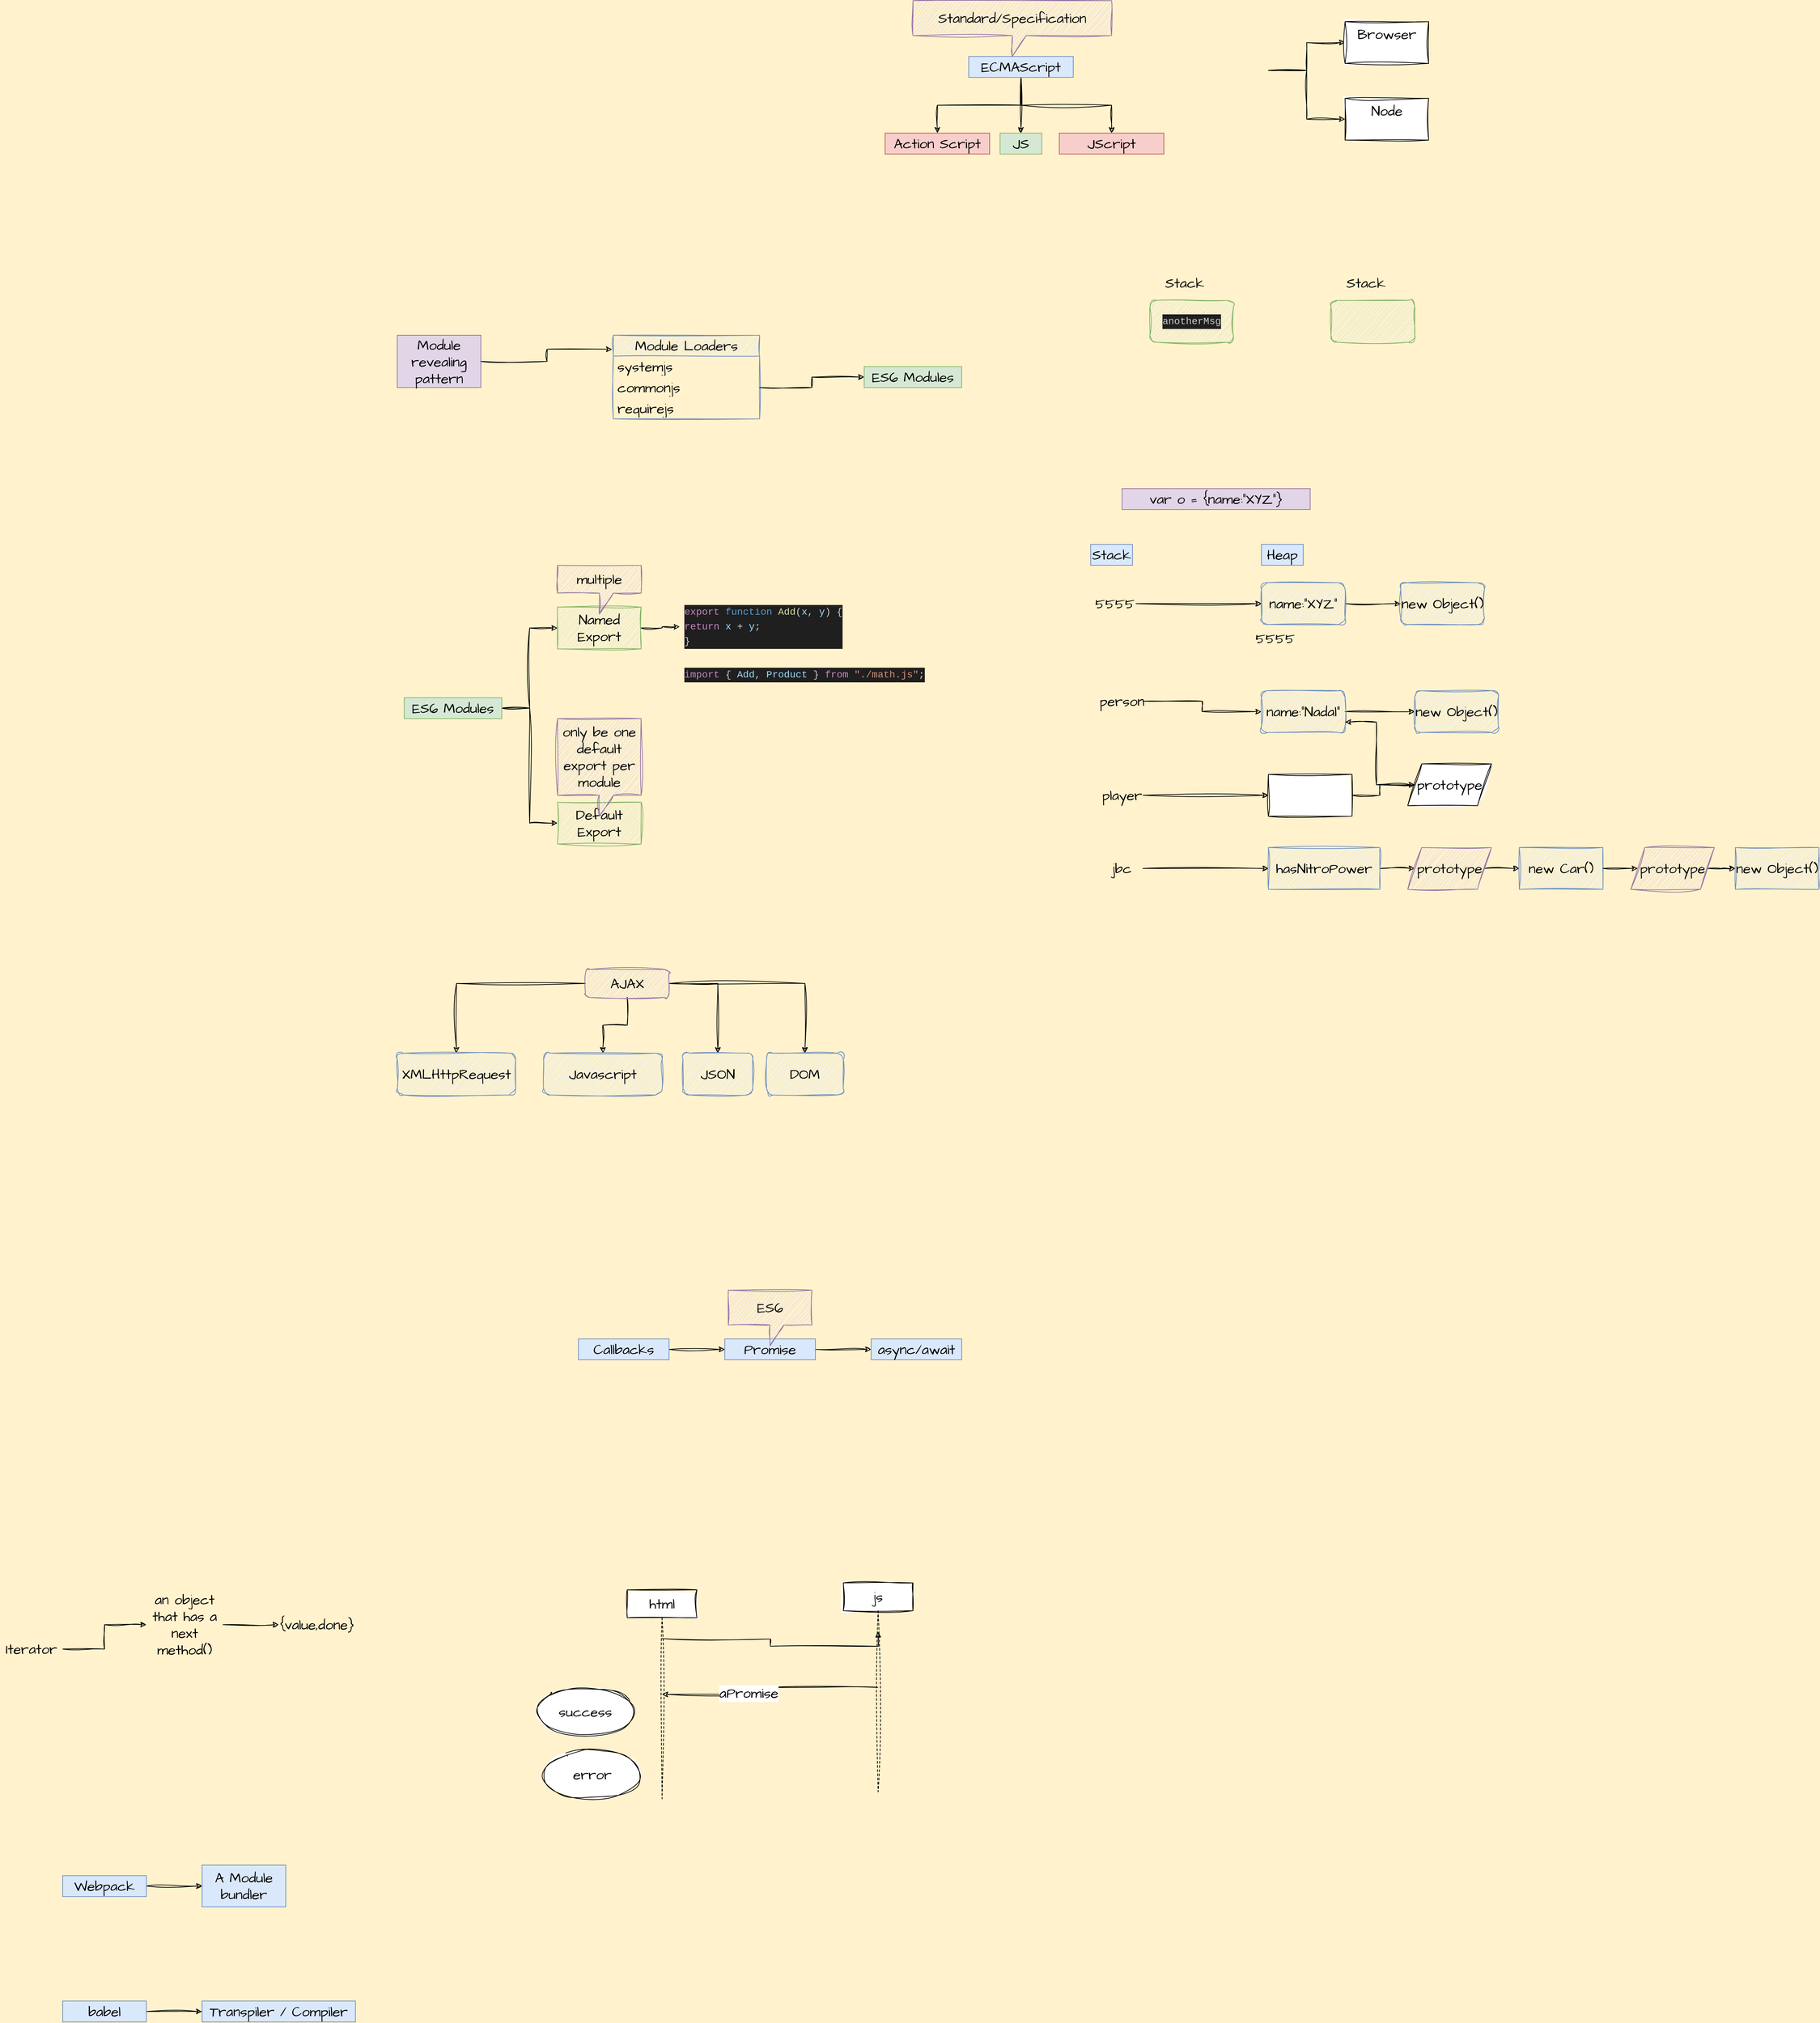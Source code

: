 <mxfile version="22.0.4" type="device">
  <diagram name="Page-1" id="5VRguCYzqPtwAkla-HJi">
    <mxGraphModel dx="2360" dy="496" grid="1" gridSize="10" guides="1" tooltips="1" connect="1" arrows="1" fold="1" page="0" pageScale="1" pageWidth="827" pageHeight="1169" background="#FFF2CC" math="0" shadow="0">
      <root>
        <mxCell id="0" />
        <mxCell id="1" parent="0" />
        <mxCell id="8gA5_-NH6wAtsIuaw63M-3" value="" style="edgeStyle=orthogonalEdgeStyle;rounded=0;sketch=1;hachureGap=4;jiggle=2;curveFitting=1;orthogonalLoop=1;jettySize=auto;html=1;fontFamily=Architects Daughter;fontSource=https%3A%2F%2Ffonts.googleapis.com%2Fcss%3Ffamily%3DArchitects%2BDaughter;fontSize=16;" parent="1" source="8gA5_-NH6wAtsIuaw63M-1" target="8gA5_-NH6wAtsIuaw63M-2" edge="1">
          <mxGeometry relative="1" as="geometry" />
        </mxCell>
        <mxCell id="8gA5_-NH6wAtsIuaw63M-5" style="edgeStyle=orthogonalEdgeStyle;rounded=0;sketch=1;hachureGap=4;jiggle=2;curveFitting=1;orthogonalLoop=1;jettySize=auto;html=1;fontFamily=Architects Daughter;fontSource=https%3A%2F%2Ffonts.googleapis.com%2Fcss%3Ffamily%3DArchitects%2BDaughter;fontSize=16;" parent="1" source="8gA5_-NH6wAtsIuaw63M-1" target="8gA5_-NH6wAtsIuaw63M-4" edge="1">
          <mxGeometry relative="1" as="geometry" />
        </mxCell>
        <mxCell id="8gA5_-NH6wAtsIuaw63M-1" value="" style="shape=image;imageAspect=0;aspect=fixed;verticalLabelPosition=bottom;verticalAlign=top;sketch=1;hachureGap=4;jiggle=2;curveFitting=1;fontFamily=Architects Daughter;fontSource=https%3A%2F%2Ffonts.googleapis.com%2Fcss%3Ffamily%3DArchitects%2BDaughter;fontSize=20;image=https://upload.wikimedia.org/wikipedia/commons/thumb/9/99/Unofficial_JavaScript_logo_2.svg/512px-Unofficial_JavaScript_logo_2.svg.png;" parent="1" vertex="1">
          <mxGeometry x="280" y="150" width="100" height="100" as="geometry" />
        </mxCell>
        <mxCell id="8gA5_-NH6wAtsIuaw63M-2" value="Browser" style="whiteSpace=wrap;html=1;fontSize=20;fontFamily=Architects Daughter;verticalAlign=top;sketch=1;hachureGap=4;jiggle=2;curveFitting=1;fontSource=https%3A%2F%2Ffonts.googleapis.com%2Fcss%3Ffamily%3DArchitects%2BDaughter;" parent="1" vertex="1">
          <mxGeometry x="490" y="130" width="120" height="60" as="geometry" />
        </mxCell>
        <mxCell id="8gA5_-NH6wAtsIuaw63M-4" value="Node" style="whiteSpace=wrap;html=1;fontSize=20;fontFamily=Architects Daughter;verticalAlign=top;sketch=1;hachureGap=4;jiggle=2;curveFitting=1;fontSource=https%3A%2F%2Ffonts.googleapis.com%2Fcss%3Ffamily%3DArchitects%2BDaughter;" parent="1" vertex="1">
          <mxGeometry x="490" y="240" width="120" height="60" as="geometry" />
        </mxCell>
        <mxCell id="8gA5_-NH6wAtsIuaw63M-9" value="" style="edgeStyle=orthogonalEdgeStyle;rounded=0;sketch=1;hachureGap=4;jiggle=2;curveFitting=1;orthogonalLoop=1;jettySize=auto;html=1;fontFamily=Architects Daughter;fontSource=https%3A%2F%2Ffonts.googleapis.com%2Fcss%3Ffamily%3DArchitects%2BDaughter;fontSize=16;" parent="1" source="8gA5_-NH6wAtsIuaw63M-6" target="8gA5_-NH6wAtsIuaw63M-8" edge="1">
          <mxGeometry relative="1" as="geometry" />
        </mxCell>
        <mxCell id="8gA5_-NH6wAtsIuaw63M-12" style="edgeStyle=orthogonalEdgeStyle;rounded=0;sketch=1;hachureGap=4;jiggle=2;curveFitting=1;orthogonalLoop=1;jettySize=auto;html=1;fontFamily=Architects Daughter;fontSource=https%3A%2F%2Ffonts.googleapis.com%2Fcss%3Ffamily%3DArchitects%2BDaughter;fontSize=16;" parent="1" source="8gA5_-NH6wAtsIuaw63M-6" target="8gA5_-NH6wAtsIuaw63M-10" edge="1">
          <mxGeometry relative="1" as="geometry" />
        </mxCell>
        <mxCell id="8gA5_-NH6wAtsIuaw63M-13" style="edgeStyle=orthogonalEdgeStyle;rounded=0;sketch=1;hachureGap=4;jiggle=2;curveFitting=1;orthogonalLoop=1;jettySize=auto;html=1;entryX=0.5;entryY=0;entryDx=0;entryDy=0;fontFamily=Architects Daughter;fontSource=https%3A%2F%2Ffonts.googleapis.com%2Fcss%3Ffamily%3DArchitects%2BDaughter;fontSize=16;" parent="1" source="8gA5_-NH6wAtsIuaw63M-6" target="8gA5_-NH6wAtsIuaw63M-11" edge="1">
          <mxGeometry relative="1" as="geometry" />
        </mxCell>
        <mxCell id="8gA5_-NH6wAtsIuaw63M-6" value="ECMAScript" style="text;html=1;strokeColor=#6c8ebf;fillColor=#dae8fc;align=center;verticalAlign=middle;whiteSpace=wrap;rounded=0;fontSize=20;fontFamily=Architects Daughter;" parent="1" vertex="1">
          <mxGeometry x="-50" y="180" width="150" height="30" as="geometry" />
        </mxCell>
        <mxCell id="8gA5_-NH6wAtsIuaw63M-7" value="Standard/Specification" style="shape=callout;whiteSpace=wrap;html=1;perimeter=calloutPerimeter;sketch=1;hachureGap=4;jiggle=2;curveFitting=1;fontFamily=Architects Daughter;fontSource=https%3A%2F%2Ffonts.googleapis.com%2Fcss%3Ffamily%3DArchitects%2BDaughter;fontSize=20;fillColor=#e1d5e7;strokeColor=#9673a6;" parent="1" vertex="1">
          <mxGeometry x="-130" y="100" width="285" height="80" as="geometry" />
        </mxCell>
        <mxCell id="8gA5_-NH6wAtsIuaw63M-8" value="JS" style="text;html=1;strokeColor=#82b366;fillColor=#d5e8d4;align=center;verticalAlign=middle;whiteSpace=wrap;rounded=0;fontSize=20;fontFamily=Architects Daughter;" parent="1" vertex="1">
          <mxGeometry x="-5" y="290" width="60" height="30" as="geometry" />
        </mxCell>
        <mxCell id="8gA5_-NH6wAtsIuaw63M-10" value="Action Script" style="text;html=1;strokeColor=#b85450;fillColor=#f8cecc;align=center;verticalAlign=middle;whiteSpace=wrap;rounded=0;fontSize=20;fontFamily=Architects Daughter;" parent="1" vertex="1">
          <mxGeometry x="-170" y="290" width="150" height="30" as="geometry" />
        </mxCell>
        <mxCell id="8gA5_-NH6wAtsIuaw63M-11" value="JScript" style="text;html=1;strokeColor=#b85450;fillColor=#f8cecc;align=center;verticalAlign=middle;whiteSpace=wrap;rounded=0;fontSize=20;fontFamily=Architects Daughter;" parent="1" vertex="1">
          <mxGeometry x="80" y="290" width="150" height="30" as="geometry" />
        </mxCell>
        <mxCell id="8gA5_-NH6wAtsIuaw63M-14" value="&lt;div style=&quot;color: rgb(204, 204, 204); background-color: rgb(31, 31, 31); font-family: &amp;quot;fira code&amp;quot;, Menlo, Monaco, &amp;quot;Courier New&amp;quot;, monospace; font-size: 14px; line-height: 21px;&quot;&gt;anotherMsg&lt;/div&gt;" style="rounded=1;whiteSpace=wrap;html=1;sketch=1;hachureGap=4;jiggle=2;curveFitting=1;fontFamily=Architects Daughter;fontSource=https%3A%2F%2Ffonts.googleapis.com%2Fcss%3Ffamily%3DArchitects%2BDaughter;fontSize=20;fillColor=#d5e8d4;strokeColor=#82b366;" parent="1" vertex="1">
          <mxGeometry x="210" y="530" width="120" height="60" as="geometry" />
        </mxCell>
        <mxCell id="8gA5_-NH6wAtsIuaw63M-15" value="Stack" style="text;html=1;strokeColor=none;fillColor=none;align=center;verticalAlign=middle;whiteSpace=wrap;rounded=0;fontSize=20;fontFamily=Architects Daughter;" parent="1" vertex="1">
          <mxGeometry x="230" y="490" width="60" height="30" as="geometry" />
        </mxCell>
        <mxCell id="8gA5_-NH6wAtsIuaw63M-16" value="" style="rounded=1;whiteSpace=wrap;html=1;sketch=1;hachureGap=4;jiggle=2;curveFitting=1;fontFamily=Architects Daughter;fontSource=https%3A%2F%2Ffonts.googleapis.com%2Fcss%3Ffamily%3DArchitects%2BDaughter;fontSize=20;fillColor=#d5e8d4;strokeColor=#82b366;" parent="1" vertex="1">
          <mxGeometry x="470" y="530" width="120" height="60" as="geometry" />
        </mxCell>
        <mxCell id="8gA5_-NH6wAtsIuaw63M-17" value="Stack" style="text;html=1;strokeColor=none;fillColor=none;align=center;verticalAlign=middle;whiteSpace=wrap;rounded=0;fontSize=20;fontFamily=Architects Daughter;" parent="1" vertex="1">
          <mxGeometry x="490" y="490" width="60" height="30" as="geometry" />
        </mxCell>
        <mxCell id="8gA5_-NH6wAtsIuaw63M-21" value="Stack" style="text;html=1;strokeColor=#6c8ebf;fillColor=#dae8fc;align=center;verticalAlign=middle;whiteSpace=wrap;rounded=0;fontSize=20;fontFamily=Architects Daughter;" parent="1" vertex="1">
          <mxGeometry x="125" y="880" width="60" height="30" as="geometry" />
        </mxCell>
        <mxCell id="8gA5_-NH6wAtsIuaw63M-22" value="Heap" style="text;html=1;strokeColor=#6c8ebf;fillColor=#dae8fc;align=center;verticalAlign=middle;whiteSpace=wrap;rounded=0;fontSize=20;fontFamily=Architects Daughter;" parent="1" vertex="1">
          <mxGeometry x="370" y="880" width="60" height="30" as="geometry" />
        </mxCell>
        <mxCell id="8gA5_-NH6wAtsIuaw63M-29" value="" style="edgeStyle=orthogonalEdgeStyle;rounded=0;sketch=1;hachureGap=4;jiggle=2;curveFitting=1;orthogonalLoop=1;jettySize=auto;html=1;fontFamily=Architects Daughter;fontSource=https%3A%2F%2Ffonts.googleapis.com%2Fcss%3Ffamily%3DArchitects%2BDaughter;fontSize=16;" parent="1" source="8gA5_-NH6wAtsIuaw63M-23" target="8gA5_-NH6wAtsIuaw63M-28" edge="1">
          <mxGeometry relative="1" as="geometry" />
        </mxCell>
        <mxCell id="8gA5_-NH6wAtsIuaw63M-23" value="name:&quot;XYZ&quot;" style="rounded=1;whiteSpace=wrap;html=1;sketch=1;hachureGap=4;jiggle=2;curveFitting=1;fontFamily=Architects Daughter;fontSource=https%3A%2F%2Ffonts.googleapis.com%2Fcss%3Ffamily%3DArchitects%2BDaughter;fontSize=20;fillColor=#dae8fc;strokeColor=#6c8ebf;" parent="1" vertex="1">
          <mxGeometry x="370" y="935" width="120" height="60" as="geometry" />
        </mxCell>
        <mxCell id="8gA5_-NH6wAtsIuaw63M-24" value="var o = {name:&quot;XYZ&quot;}" style="text;html=1;strokeColor=#9673a6;fillColor=#e1d5e7;align=center;verticalAlign=middle;whiteSpace=wrap;rounded=0;fontSize=20;fontFamily=Architects Daughter;" parent="1" vertex="1">
          <mxGeometry x="170" y="800" width="270" height="30" as="geometry" />
        </mxCell>
        <mxCell id="8gA5_-NH6wAtsIuaw63M-26" style="edgeStyle=orthogonalEdgeStyle;rounded=0;sketch=1;hachureGap=4;jiggle=2;curveFitting=1;orthogonalLoop=1;jettySize=auto;html=1;entryX=0;entryY=0.5;entryDx=0;entryDy=0;fontFamily=Architects Daughter;fontSource=https%3A%2F%2Ffonts.googleapis.com%2Fcss%3Ffamily%3DArchitects%2BDaughter;fontSize=16;" parent="1" source="8gA5_-NH6wAtsIuaw63M-25" target="8gA5_-NH6wAtsIuaw63M-23" edge="1">
          <mxGeometry relative="1" as="geometry" />
        </mxCell>
        <mxCell id="8gA5_-NH6wAtsIuaw63M-25" value="5555" style="text;html=1;strokeColor=none;fillColor=none;align=center;verticalAlign=middle;whiteSpace=wrap;rounded=0;fontSize=20;fontFamily=Architects Daughter;" parent="1" vertex="1">
          <mxGeometry x="130" y="950" width="60" height="30" as="geometry" />
        </mxCell>
        <mxCell id="8gA5_-NH6wAtsIuaw63M-27" value="5555" style="text;html=1;strokeColor=none;fillColor=none;align=center;verticalAlign=middle;whiteSpace=wrap;rounded=0;fontSize=20;fontFamily=Architects Daughter;" parent="1" vertex="1">
          <mxGeometry x="360" y="1000" width="60" height="30" as="geometry" />
        </mxCell>
        <mxCell id="8gA5_-NH6wAtsIuaw63M-28" value="new Object()" style="whiteSpace=wrap;html=1;fontSize=20;fontFamily=Architects Daughter;fillColor=#dae8fc;strokeColor=#6c8ebf;rounded=1;sketch=1;hachureGap=4;jiggle=2;curveFitting=1;fontSource=https%3A%2F%2Ffonts.googleapis.com%2Fcss%3Ffamily%3DArchitects%2BDaughter;" parent="1" vertex="1">
          <mxGeometry x="570" y="935" width="120" height="60" as="geometry" />
        </mxCell>
        <mxCell id="8gA5_-NH6wAtsIuaw63M-32" style="edgeStyle=orthogonalEdgeStyle;rounded=0;sketch=1;hachureGap=4;jiggle=2;curveFitting=1;orthogonalLoop=1;jettySize=auto;html=1;fontFamily=Architects Daughter;fontSource=https%3A%2F%2Ffonts.googleapis.com%2Fcss%3Ffamily%3DArchitects%2BDaughter;fontSize=16;" parent="1" source="8gA5_-NH6wAtsIuaw63M-30" target="8gA5_-NH6wAtsIuaw63M-31" edge="1">
          <mxGeometry relative="1" as="geometry" />
        </mxCell>
        <mxCell id="8gA5_-NH6wAtsIuaw63M-30" value="person" style="text;html=1;strokeColor=none;fillColor=none;align=center;verticalAlign=middle;whiteSpace=wrap;rounded=0;fontSize=20;fontFamily=Architects Daughter;" parent="1" vertex="1">
          <mxGeometry x="140" y="1090" width="60" height="30" as="geometry" />
        </mxCell>
        <mxCell id="8gA5_-NH6wAtsIuaw63M-34" style="edgeStyle=orthogonalEdgeStyle;rounded=0;sketch=1;hachureGap=4;jiggle=2;curveFitting=1;orthogonalLoop=1;jettySize=auto;html=1;fontFamily=Architects Daughter;fontSource=https%3A%2F%2Ffonts.googleapis.com%2Fcss%3Ffamily%3DArchitects%2BDaughter;fontSize=16;" parent="1" source="8gA5_-NH6wAtsIuaw63M-31" target="8gA5_-NH6wAtsIuaw63M-33" edge="1">
          <mxGeometry relative="1" as="geometry" />
        </mxCell>
        <mxCell id="8gA5_-NH6wAtsIuaw63M-31" value="name:&quot;Nadal&quot;" style="rounded=1;whiteSpace=wrap;html=1;sketch=1;hachureGap=4;jiggle=2;curveFitting=1;fontFamily=Architects Daughter;fontSource=https%3A%2F%2Ffonts.googleapis.com%2Fcss%3Ffamily%3DArchitects%2BDaughter;fontSize=20;fillColor=#dae8fc;strokeColor=#6c8ebf;" parent="1" vertex="1">
          <mxGeometry x="370" y="1090" width="120" height="60" as="geometry" />
        </mxCell>
        <mxCell id="8gA5_-NH6wAtsIuaw63M-33" value="new Object()" style="whiteSpace=wrap;html=1;fontSize=20;fontFamily=Architects Daughter;fillColor=#dae8fc;strokeColor=#6c8ebf;rounded=1;sketch=1;hachureGap=4;jiggle=2;curveFitting=1;fontSource=https%3A%2F%2Ffonts.googleapis.com%2Fcss%3Ffamily%3DArchitects%2BDaughter;" parent="1" vertex="1">
          <mxGeometry x="590" y="1090" width="120" height="60" as="geometry" />
        </mxCell>
        <mxCell id="8gA5_-NH6wAtsIuaw63M-37" value="" style="edgeStyle=orthogonalEdgeStyle;rounded=0;sketch=1;hachureGap=4;jiggle=2;curveFitting=1;orthogonalLoop=1;jettySize=auto;html=1;fontFamily=Architects Daughter;fontSource=https%3A%2F%2Ffonts.googleapis.com%2Fcss%3Ffamily%3DArchitects%2BDaughter;fontSize=16;" parent="1" source="8gA5_-NH6wAtsIuaw63M-35" target="8gA5_-NH6wAtsIuaw63M-36" edge="1">
          <mxGeometry relative="1" as="geometry" />
        </mxCell>
        <mxCell id="8gA5_-NH6wAtsIuaw63M-35" value="player" style="text;html=1;strokeColor=none;fillColor=none;align=center;verticalAlign=middle;whiteSpace=wrap;rounded=0;fontSize=20;fontFamily=Architects Daughter;" parent="1" vertex="1">
          <mxGeometry x="140" y="1225" width="60" height="30" as="geometry" />
        </mxCell>
        <mxCell id="8gA5_-NH6wAtsIuaw63M-39" value="" style="edgeStyle=orthogonalEdgeStyle;rounded=0;sketch=1;hachureGap=4;jiggle=2;curveFitting=1;orthogonalLoop=1;jettySize=auto;html=1;fontFamily=Architects Daughter;fontSource=https%3A%2F%2Ffonts.googleapis.com%2Fcss%3Ffamily%3DArchitects%2BDaughter;fontSize=16;" parent="1" source="8gA5_-NH6wAtsIuaw63M-36" target="8gA5_-NH6wAtsIuaw63M-38" edge="1">
          <mxGeometry relative="1" as="geometry" />
        </mxCell>
        <mxCell id="8gA5_-NH6wAtsIuaw63M-36" value="" style="whiteSpace=wrap;html=1;sketch=1;hachureGap=4;jiggle=2;curveFitting=1;fontFamily=Architects Daughter;fontSource=https%3A%2F%2Ffonts.googleapis.com%2Fcss%3Ffamily%3DArchitects%2BDaughter;fontSize=20;" parent="1" vertex="1">
          <mxGeometry x="380" y="1210" width="120" height="60" as="geometry" />
        </mxCell>
        <mxCell id="8gA5_-NH6wAtsIuaw63M-41" style="edgeStyle=orthogonalEdgeStyle;rounded=0;sketch=1;hachureGap=4;jiggle=2;curveFitting=1;orthogonalLoop=1;jettySize=auto;html=1;entryX=1;entryY=0.75;entryDx=0;entryDy=0;fontFamily=Architects Daughter;fontSource=https%3A%2F%2Ffonts.googleapis.com%2Fcss%3Ffamily%3DArchitects%2BDaughter;fontSize=16;" parent="1" source="8gA5_-NH6wAtsIuaw63M-38" target="8gA5_-NH6wAtsIuaw63M-31" edge="1">
          <mxGeometry relative="1" as="geometry" />
        </mxCell>
        <mxCell id="8gA5_-NH6wAtsIuaw63M-38" value="prototype" style="shape=parallelogram;perimeter=parallelogramPerimeter;whiteSpace=wrap;html=1;fixedSize=1;fontSize=20;fontFamily=Architects Daughter;sketch=1;hachureGap=4;jiggle=2;curveFitting=1;fontSource=https%3A%2F%2Ffonts.googleapis.com%2Fcss%3Ffamily%3DArchitects%2BDaughter;" parent="1" vertex="1">
          <mxGeometry x="580" y="1195" width="120" height="60" as="geometry" />
        </mxCell>
        <mxCell id="8gA5_-NH6wAtsIuaw63M-44" value="" style="edgeStyle=orthogonalEdgeStyle;rounded=0;sketch=1;hachureGap=4;jiggle=2;curveFitting=1;orthogonalLoop=1;jettySize=auto;html=1;fontFamily=Architects Daughter;fontSource=https%3A%2F%2Ffonts.googleapis.com%2Fcss%3Ffamily%3DArchitects%2BDaughter;fontSize=16;" parent="1" source="8gA5_-NH6wAtsIuaw63M-42" target="8gA5_-NH6wAtsIuaw63M-43" edge="1">
          <mxGeometry relative="1" as="geometry" />
        </mxCell>
        <mxCell id="8gA5_-NH6wAtsIuaw63M-42" value="jbc" style="text;html=1;strokeColor=none;fillColor=none;align=center;verticalAlign=middle;whiteSpace=wrap;rounded=0;fontSize=20;fontFamily=Architects Daughter;" parent="1" vertex="1">
          <mxGeometry x="140" y="1330" width="60" height="30" as="geometry" />
        </mxCell>
        <mxCell id="8gA5_-NH6wAtsIuaw63M-46" value="" style="edgeStyle=orthogonalEdgeStyle;rounded=0;sketch=1;hachureGap=4;jiggle=2;curveFitting=1;orthogonalLoop=1;jettySize=auto;html=1;fontFamily=Architects Daughter;fontSource=https%3A%2F%2Ffonts.googleapis.com%2Fcss%3Ffamily%3DArchitects%2BDaughter;fontSize=16;" parent="1" source="8gA5_-NH6wAtsIuaw63M-43" target="8gA5_-NH6wAtsIuaw63M-45" edge="1">
          <mxGeometry relative="1" as="geometry" />
        </mxCell>
        <mxCell id="8gA5_-NH6wAtsIuaw63M-43" value="hasNitroPower" style="whiteSpace=wrap;html=1;sketch=1;hachureGap=4;jiggle=2;curveFitting=1;fontFamily=Architects Daughter;fontSource=https%3A%2F%2Ffonts.googleapis.com%2Fcss%3Ffamily%3DArchitects%2BDaughter;fontSize=20;fillColor=#dae8fc;strokeColor=#6c8ebf;" parent="1" vertex="1">
          <mxGeometry x="380" y="1315" width="160" height="60" as="geometry" />
        </mxCell>
        <mxCell id="8gA5_-NH6wAtsIuaw63M-48" value="" style="edgeStyle=orthogonalEdgeStyle;rounded=0;sketch=1;hachureGap=4;jiggle=2;curveFitting=1;orthogonalLoop=1;jettySize=auto;html=1;fontFamily=Architects Daughter;fontSource=https%3A%2F%2Ffonts.googleapis.com%2Fcss%3Ffamily%3DArchitects%2BDaughter;fontSize=16;" parent="1" source="8gA5_-NH6wAtsIuaw63M-45" target="8gA5_-NH6wAtsIuaw63M-47" edge="1">
          <mxGeometry relative="1" as="geometry" />
        </mxCell>
        <mxCell id="8gA5_-NH6wAtsIuaw63M-45" value="prototype" style="shape=parallelogram;perimeter=parallelogramPerimeter;whiteSpace=wrap;html=1;fixedSize=1;fontSize=20;fontFamily=Architects Daughter;sketch=1;hachureGap=4;jiggle=2;curveFitting=1;fontSource=https%3A%2F%2Ffonts.googleapis.com%2Fcss%3Ffamily%3DArchitects%2BDaughter;fillColor=#e1d5e7;strokeColor=#9673a6;" parent="1" vertex="1">
          <mxGeometry x="580" y="1315" width="120" height="60" as="geometry" />
        </mxCell>
        <mxCell id="8gA5_-NH6wAtsIuaw63M-50" value="" style="edgeStyle=orthogonalEdgeStyle;rounded=0;sketch=1;hachureGap=4;jiggle=2;curveFitting=1;orthogonalLoop=1;jettySize=auto;html=1;fontFamily=Architects Daughter;fontSource=https%3A%2F%2Ffonts.googleapis.com%2Fcss%3Ffamily%3DArchitects%2BDaughter;fontSize=16;" parent="1" source="8gA5_-NH6wAtsIuaw63M-51" target="8gA5_-NH6wAtsIuaw63M-49" edge="1">
          <mxGeometry relative="1" as="geometry" />
        </mxCell>
        <mxCell id="8gA5_-NH6wAtsIuaw63M-47" value="new Car()" style="whiteSpace=wrap;html=1;fontSize=20;fontFamily=Architects Daughter;sketch=1;hachureGap=4;jiggle=2;curveFitting=1;fontSource=https%3A%2F%2Ffonts.googleapis.com%2Fcss%3Ffamily%3DArchitects%2BDaughter;fillColor=#dae8fc;strokeColor=#6c8ebf;" parent="1" vertex="1">
          <mxGeometry x="740" y="1315" width="120" height="60" as="geometry" />
        </mxCell>
        <mxCell id="8gA5_-NH6wAtsIuaw63M-49" value="new Object()" style="whiteSpace=wrap;html=1;fontSize=20;fontFamily=Architects Daughter;sketch=1;hachureGap=4;jiggle=2;curveFitting=1;fontSource=https%3A%2F%2Ffonts.googleapis.com%2Fcss%3Ffamily%3DArchitects%2BDaughter;fillColor=#dae8fc;strokeColor=#6c8ebf;" parent="1" vertex="1">
          <mxGeometry x="1050" y="1315" width="120" height="60" as="geometry" />
        </mxCell>
        <mxCell id="8gA5_-NH6wAtsIuaw63M-52" value="" style="edgeStyle=orthogonalEdgeStyle;rounded=0;sketch=1;hachureGap=4;jiggle=2;curveFitting=1;orthogonalLoop=1;jettySize=auto;html=1;fontFamily=Architects Daughter;fontSource=https%3A%2F%2Ffonts.googleapis.com%2Fcss%3Ffamily%3DArchitects%2BDaughter;fontSize=16;" parent="1" source="8gA5_-NH6wAtsIuaw63M-47" target="8gA5_-NH6wAtsIuaw63M-51" edge="1">
          <mxGeometry relative="1" as="geometry">
            <mxPoint x="860" y="1345" as="sourcePoint" />
            <mxPoint x="1050" y="1345" as="targetPoint" />
          </mxGeometry>
        </mxCell>
        <mxCell id="8gA5_-NH6wAtsIuaw63M-51" value="prototype" style="shape=parallelogram;perimeter=parallelogramPerimeter;whiteSpace=wrap;html=1;fixedSize=1;fontSize=20;fontFamily=Architects Daughter;sketch=1;hachureGap=4;jiggle=2;curveFitting=1;fontSource=https%3A%2F%2Ffonts.googleapis.com%2Fcss%3Ffamily%3DArchitects%2BDaughter;fillColor=#e1d5e7;strokeColor=#9673a6;" parent="1" vertex="1">
          <mxGeometry x="900" y="1315" width="120" height="60" as="geometry" />
        </mxCell>
        <mxCell id="o-xcEZZ_xxCPHrmtmZMv-2" value="Module Loaders" style="swimlane;fontStyle=0;childLayout=stackLayout;horizontal=1;startSize=30;horizontalStack=0;resizeParent=1;resizeParentMax=0;resizeLast=0;collapsible=1;marginBottom=0;whiteSpace=wrap;html=1;sketch=1;hachureGap=4;jiggle=2;curveFitting=1;fontFamily=Architects Daughter;fontSource=https%3A%2F%2Ffonts.googleapis.com%2Fcss%3Ffamily%3DArchitects%2BDaughter;fontSize=20;fillColor=#dae8fc;strokeColor=#6c8ebf;" vertex="1" parent="1">
          <mxGeometry x="-560" y="580" width="210" height="120" as="geometry" />
        </mxCell>
        <mxCell id="o-xcEZZ_xxCPHrmtmZMv-3" value="systemjs" style="text;strokeColor=none;fillColor=none;align=left;verticalAlign=middle;spacingLeft=4;spacingRight=4;overflow=hidden;points=[[0,0.5],[1,0.5]];portConstraint=eastwest;rotatable=0;whiteSpace=wrap;html=1;fontSize=20;fontFamily=Architects Daughter;" vertex="1" parent="o-xcEZZ_xxCPHrmtmZMv-2">
          <mxGeometry y="30" width="210" height="30" as="geometry" />
        </mxCell>
        <mxCell id="o-xcEZZ_xxCPHrmtmZMv-4" value="commonjs" style="text;strokeColor=none;fillColor=none;align=left;verticalAlign=middle;spacingLeft=4;spacingRight=4;overflow=hidden;points=[[0,0.5],[1,0.5]];portConstraint=eastwest;rotatable=0;whiteSpace=wrap;html=1;fontSize=20;fontFamily=Architects Daughter;" vertex="1" parent="o-xcEZZ_xxCPHrmtmZMv-2">
          <mxGeometry y="60" width="210" height="30" as="geometry" />
        </mxCell>
        <mxCell id="o-xcEZZ_xxCPHrmtmZMv-5" value="requirejs" style="text;strokeColor=none;fillColor=none;align=left;verticalAlign=middle;spacingLeft=4;spacingRight=4;overflow=hidden;points=[[0,0.5],[1,0.5]];portConstraint=eastwest;rotatable=0;whiteSpace=wrap;html=1;fontSize=20;fontFamily=Architects Daughter;" vertex="1" parent="o-xcEZZ_xxCPHrmtmZMv-2">
          <mxGeometry y="90" width="210" height="30" as="geometry" />
        </mxCell>
        <mxCell id="o-xcEZZ_xxCPHrmtmZMv-6" value="Module revealing pattern" style="text;html=1;strokeColor=#9673a6;fillColor=#e1d5e7;align=center;verticalAlign=middle;whiteSpace=wrap;rounded=0;fontSize=20;fontFamily=Architects Daughter;" vertex="1" parent="1">
          <mxGeometry x="-870" y="580" width="120" height="75" as="geometry" />
        </mxCell>
        <mxCell id="o-xcEZZ_xxCPHrmtmZMv-7" style="edgeStyle=orthogonalEdgeStyle;rounded=0;sketch=1;hachureGap=4;jiggle=2;curveFitting=1;orthogonalLoop=1;jettySize=auto;html=1;entryX=-0.008;entryY=0.167;entryDx=0;entryDy=0;entryPerimeter=0;fontFamily=Architects Daughter;fontSource=https%3A%2F%2Ffonts.googleapis.com%2Fcss%3Ffamily%3DArchitects%2BDaughter;fontSize=16;" edge="1" parent="1" source="o-xcEZZ_xxCPHrmtmZMv-6" target="o-xcEZZ_xxCPHrmtmZMv-2">
          <mxGeometry relative="1" as="geometry" />
        </mxCell>
        <mxCell id="o-xcEZZ_xxCPHrmtmZMv-9" value="ES6 Modules" style="text;html=1;strokeColor=#82b366;fillColor=#d5e8d4;align=center;verticalAlign=middle;whiteSpace=wrap;rounded=0;fontSize=20;fontFamily=Architects Daughter;" vertex="1" parent="1">
          <mxGeometry x="-200" y="625" width="140" height="30" as="geometry" />
        </mxCell>
        <mxCell id="o-xcEZZ_xxCPHrmtmZMv-10" style="edgeStyle=orthogonalEdgeStyle;rounded=0;sketch=1;hachureGap=4;jiggle=2;curveFitting=1;orthogonalLoop=1;jettySize=auto;html=1;entryX=0;entryY=0.5;entryDx=0;entryDy=0;fontFamily=Architects Daughter;fontSource=https%3A%2F%2Ffonts.googleapis.com%2Fcss%3Ffamily%3DArchitects%2BDaughter;fontSize=16;" edge="1" parent="1" source="o-xcEZZ_xxCPHrmtmZMv-4" target="o-xcEZZ_xxCPHrmtmZMv-9">
          <mxGeometry relative="1" as="geometry" />
        </mxCell>
        <mxCell id="o-xcEZZ_xxCPHrmtmZMv-13" value="" style="edgeStyle=orthogonalEdgeStyle;rounded=0;sketch=1;hachureGap=4;jiggle=2;curveFitting=1;orthogonalLoop=1;jettySize=auto;html=1;fontFamily=Architects Daughter;fontSource=https%3A%2F%2Ffonts.googleapis.com%2Fcss%3Ffamily%3DArchitects%2BDaughter;fontSize=16;" edge="1" parent="1" source="o-xcEZZ_xxCPHrmtmZMv-11" target="o-xcEZZ_xxCPHrmtmZMv-12">
          <mxGeometry relative="1" as="geometry">
            <Array as="points">
              <mxPoint x="-680" y="1115" />
              <mxPoint x="-680" y="1000" />
            </Array>
          </mxGeometry>
        </mxCell>
        <mxCell id="o-xcEZZ_xxCPHrmtmZMv-15" style="edgeStyle=orthogonalEdgeStyle;rounded=0;sketch=1;hachureGap=4;jiggle=2;curveFitting=1;orthogonalLoop=1;jettySize=auto;html=1;entryX=0;entryY=0.5;entryDx=0;entryDy=0;fontFamily=Architects Daughter;fontSource=https%3A%2F%2Ffonts.googleapis.com%2Fcss%3Ffamily%3DArchitects%2BDaughter;fontSize=16;" edge="1" parent="1" source="o-xcEZZ_xxCPHrmtmZMv-11" target="o-xcEZZ_xxCPHrmtmZMv-14">
          <mxGeometry relative="1" as="geometry" />
        </mxCell>
        <mxCell id="o-xcEZZ_xxCPHrmtmZMv-11" value="ES6 Modules" style="text;html=1;strokeColor=#82b366;fillColor=#d5e8d4;align=center;verticalAlign=middle;whiteSpace=wrap;rounded=0;fontSize=20;fontFamily=Architects Daughter;" vertex="1" parent="1">
          <mxGeometry x="-860" y="1100" width="140" height="30" as="geometry" />
        </mxCell>
        <mxCell id="o-xcEZZ_xxCPHrmtmZMv-12" value="Named Export" style="whiteSpace=wrap;html=1;fontSize=20;fontFamily=Architects Daughter;fillColor=#d5e8d4;strokeColor=#82b366;gradientColor=none;rounded=0;sketch=1;hachureGap=4;jiggle=2;curveFitting=1;fontSource=https%3A%2F%2Ffonts.googleapis.com%2Fcss%3Ffamily%3DArchitects%2BDaughter;" vertex="1" parent="1">
          <mxGeometry x="-640" y="970" width="120" height="60" as="geometry" />
        </mxCell>
        <mxCell id="o-xcEZZ_xxCPHrmtmZMv-14" value="Default Export" style="whiteSpace=wrap;html=1;fontSize=20;fontFamily=Architects Daughter;fillColor=#d5e8d4;strokeColor=#82b366;gradientColor=none;rounded=0;sketch=1;hachureGap=4;jiggle=2;curveFitting=1;fontSource=https%3A%2F%2Ffonts.googleapis.com%2Fcss%3Ffamily%3DArchitects%2BDaughter;" vertex="1" parent="1">
          <mxGeometry x="-640" y="1250" width="120" height="60" as="geometry" />
        </mxCell>
        <mxCell id="o-xcEZZ_xxCPHrmtmZMv-16" value="&lt;div style=&quot;color: rgb(204, 204, 204); background-color: rgb(31, 31, 31); font-family: &amp;quot;fira code&amp;quot;, Menlo, Monaco, &amp;quot;Courier New&amp;quot;, monospace; font-weight: normal; font-size: 14px; line-height: 21px;&quot;&gt;&lt;div&gt;&lt;span style=&quot;color: #c586c0;&quot;&gt;export&lt;/span&gt;&lt;span style=&quot;color: #cccccc;&quot;&gt; &lt;/span&gt;&lt;span style=&quot;color: #569cd6;&quot;&gt;function&lt;/span&gt;&lt;span style=&quot;color: #cccccc;&quot;&gt; &lt;/span&gt;&lt;span style=&quot;color: #dcdcaa;&quot;&gt;Add&lt;/span&gt;&lt;span style=&quot;color: #cccccc;&quot;&gt;(&lt;/span&gt;&lt;span style=&quot;color: #9cdcfe;&quot;&gt;x&lt;/span&gt;&lt;span style=&quot;color: #cccccc;&quot;&gt;, &lt;/span&gt;&lt;span style=&quot;color: #9cdcfe;&quot;&gt;y&lt;/span&gt;&lt;span style=&quot;color: #cccccc;&quot;&gt;) {&lt;/span&gt;&lt;/div&gt;&lt;div&gt;&lt;span style=&quot;color: #cccccc;&quot;&gt;  &lt;/span&gt;&lt;span style=&quot;color: #c586c0;&quot;&gt;return&lt;/span&gt;&lt;span style=&quot;color: #cccccc;&quot;&gt; &lt;/span&gt;&lt;span style=&quot;color: #9cdcfe;&quot;&gt;x&lt;/span&gt;&lt;span style=&quot;color: #cccccc;&quot;&gt; &lt;/span&gt;&lt;span style=&quot;color: #d4d4d4;&quot;&gt;+&lt;/span&gt;&lt;span style=&quot;color: #cccccc;&quot;&gt; &lt;/span&gt;&lt;span style=&quot;color: #9cdcfe;&quot;&gt;y&lt;/span&gt;&lt;span style=&quot;color: #cccccc;&quot;&gt;;&lt;/span&gt;&lt;/div&gt;&lt;div&gt;&lt;span style=&quot;color: #cccccc;&quot;&gt;}&lt;/span&gt;&lt;/div&gt;&lt;/div&gt;" style="text;whiteSpace=wrap;html=1;fontSize=20;fontFamily=Architects Daughter;" vertex="1" parent="1">
          <mxGeometry x="-460" y="960" width="270" height="90" as="geometry" />
        </mxCell>
        <mxCell id="o-xcEZZ_xxCPHrmtmZMv-17" style="edgeStyle=orthogonalEdgeStyle;rounded=0;sketch=1;hachureGap=4;jiggle=2;curveFitting=1;orthogonalLoop=1;jettySize=auto;html=1;entryX=-0.017;entryY=0.425;entryDx=0;entryDy=0;entryPerimeter=0;fontFamily=Architects Daughter;fontSource=https%3A%2F%2Ffonts.googleapis.com%2Fcss%3Ffamily%3DArchitects%2BDaughter;fontSize=16;" edge="1" parent="1" source="o-xcEZZ_xxCPHrmtmZMv-12" target="o-xcEZZ_xxCPHrmtmZMv-16">
          <mxGeometry relative="1" as="geometry" />
        </mxCell>
        <mxCell id="o-xcEZZ_xxCPHrmtmZMv-18" value="&lt;div style=&quot;color: rgb(204, 204, 204); background-color: rgb(31, 31, 31); font-family: &amp;quot;fira code&amp;quot;, Menlo, Monaco, &amp;quot;Courier New&amp;quot;, monospace; font-weight: normal; font-size: 14px; line-height: 21px;&quot;&gt;&lt;div&gt;&lt;span style=&quot;color: #c586c0;&quot;&gt;import&lt;/span&gt;&lt;span style=&quot;color: #cccccc;&quot;&gt; { &lt;/span&gt;&lt;span style=&quot;color: #9cdcfe;&quot;&gt;Add&lt;/span&gt;&lt;span style=&quot;color: #cccccc;&quot;&gt;, &lt;/span&gt;&lt;span style=&quot;color: #9cdcfe;&quot;&gt;Product&lt;/span&gt;&lt;span style=&quot;color: #cccccc;&quot;&gt; } &lt;/span&gt;&lt;span style=&quot;color: #c586c0;&quot;&gt;from&lt;/span&gt;&lt;span style=&quot;color: #cccccc;&quot;&gt; &lt;/span&gt;&lt;span style=&quot;color: #ce9178;&quot;&gt;&quot;./math.js&quot;&lt;/span&gt;&lt;span style=&quot;color: #cccccc;&quot;&gt;;&lt;/span&gt;&lt;/div&gt;&lt;/div&gt;" style="text;whiteSpace=wrap;html=1;fontSize=20;fontFamily=Architects Daughter;" vertex="1" parent="1">
          <mxGeometry x="-460" y="1050" width="390" height="40" as="geometry" />
        </mxCell>
        <mxCell id="o-xcEZZ_xxCPHrmtmZMv-19" value="only be one default export per module" style="shape=callout;whiteSpace=wrap;html=1;perimeter=calloutPerimeter;sketch=1;hachureGap=4;jiggle=2;curveFitting=1;fontFamily=Architects Daughter;fontSource=https%3A%2F%2Ffonts.googleapis.com%2Fcss%3Ffamily%3DArchitects%2BDaughter;fontSize=20;fillColor=#e1d5e7;strokeColor=#9673a6;" vertex="1" parent="1">
          <mxGeometry x="-640" y="1130" width="120" height="140" as="geometry" />
        </mxCell>
        <mxCell id="o-xcEZZ_xxCPHrmtmZMv-20" value="multiple" style="shape=callout;whiteSpace=wrap;html=1;perimeter=calloutPerimeter;sketch=1;hachureGap=4;jiggle=2;curveFitting=1;fontFamily=Architects Daughter;fontSource=https%3A%2F%2Ffonts.googleapis.com%2Fcss%3Ffamily%3DArchitects%2BDaughter;fontSize=20;fillColor=#e1d5e7;strokeColor=#9673a6;" vertex="1" parent="1">
          <mxGeometry x="-640" y="910" width="120" height="70" as="geometry" />
        </mxCell>
        <mxCell id="o-xcEZZ_xxCPHrmtmZMv-24" value="" style="edgeStyle=orthogonalEdgeStyle;rounded=0;sketch=1;hachureGap=4;jiggle=2;curveFitting=1;orthogonalLoop=1;jettySize=auto;html=1;fontFamily=Architects Daughter;fontSource=https%3A%2F%2Ffonts.googleapis.com%2Fcss%3Ffamily%3DArchitects%2BDaughter;fontSize=16;" edge="1" parent="1" source="o-xcEZZ_xxCPHrmtmZMv-22" target="o-xcEZZ_xxCPHrmtmZMv-23">
          <mxGeometry relative="1" as="geometry" />
        </mxCell>
        <mxCell id="o-xcEZZ_xxCPHrmtmZMv-28" style="edgeStyle=orthogonalEdgeStyle;rounded=0;sketch=1;hachureGap=4;jiggle=2;curveFitting=1;orthogonalLoop=1;jettySize=auto;html=1;entryX=0.5;entryY=0;entryDx=0;entryDy=0;fontFamily=Architects Daughter;fontSource=https%3A%2F%2Ffonts.googleapis.com%2Fcss%3Ffamily%3DArchitects%2BDaughter;fontSize=16;" edge="1" parent="1" source="o-xcEZZ_xxCPHrmtmZMv-22" target="o-xcEZZ_xxCPHrmtmZMv-25">
          <mxGeometry relative="1" as="geometry" />
        </mxCell>
        <mxCell id="o-xcEZZ_xxCPHrmtmZMv-29" style="edgeStyle=orthogonalEdgeStyle;rounded=0;sketch=1;hachureGap=4;jiggle=2;curveFitting=1;orthogonalLoop=1;jettySize=auto;html=1;entryX=0.5;entryY=0;entryDx=0;entryDy=0;fontFamily=Architects Daughter;fontSource=https%3A%2F%2Ffonts.googleapis.com%2Fcss%3Ffamily%3DArchitects%2BDaughter;fontSize=16;" edge="1" parent="1" source="o-xcEZZ_xxCPHrmtmZMv-22" target="o-xcEZZ_xxCPHrmtmZMv-26">
          <mxGeometry relative="1" as="geometry" />
        </mxCell>
        <mxCell id="o-xcEZZ_xxCPHrmtmZMv-30" style="edgeStyle=orthogonalEdgeStyle;rounded=0;sketch=1;hachureGap=4;jiggle=2;curveFitting=1;orthogonalLoop=1;jettySize=auto;html=1;fontFamily=Architects Daughter;fontSource=https%3A%2F%2Ffonts.googleapis.com%2Fcss%3Ffamily%3DArchitects%2BDaughter;fontSize=16;" edge="1" parent="1" source="o-xcEZZ_xxCPHrmtmZMv-22" target="o-xcEZZ_xxCPHrmtmZMv-27">
          <mxGeometry relative="1" as="geometry" />
        </mxCell>
        <mxCell id="o-xcEZZ_xxCPHrmtmZMv-22" value="AJAX" style="rounded=1;whiteSpace=wrap;html=1;sketch=1;hachureGap=4;jiggle=2;curveFitting=1;fontFamily=Architects Daughter;fontSource=https%3A%2F%2Ffonts.googleapis.com%2Fcss%3Ffamily%3DArchitects%2BDaughter;fontSize=20;fillColor=#e1d5e7;strokeColor=#9673a6;" vertex="1" parent="1">
          <mxGeometry x="-600" y="1490" width="120" height="40" as="geometry" />
        </mxCell>
        <mxCell id="o-xcEZZ_xxCPHrmtmZMv-23" value="XMLHttpRequest" style="whiteSpace=wrap;html=1;fontSize=20;fontFamily=Architects Daughter;fillColor=#dae8fc;strokeColor=#6c8ebf;rounded=1;sketch=1;hachureGap=4;jiggle=2;curveFitting=1;fontSource=https%3A%2F%2Ffonts.googleapis.com%2Fcss%3Ffamily%3DArchitects%2BDaughter;" vertex="1" parent="1">
          <mxGeometry x="-870" y="1610" width="170" height="60" as="geometry" />
        </mxCell>
        <mxCell id="o-xcEZZ_xxCPHrmtmZMv-25" value="Javascript" style="whiteSpace=wrap;html=1;fontSize=20;fontFamily=Architects Daughter;fillColor=#dae8fc;strokeColor=#6c8ebf;rounded=1;sketch=1;hachureGap=4;jiggle=2;curveFitting=1;fontSource=https%3A%2F%2Ffonts.googleapis.com%2Fcss%3Ffamily%3DArchitects%2BDaughter;" vertex="1" parent="1">
          <mxGeometry x="-660" y="1610" width="170" height="60" as="geometry" />
        </mxCell>
        <mxCell id="o-xcEZZ_xxCPHrmtmZMv-26" value="JSON" style="whiteSpace=wrap;html=1;fontSize=20;fontFamily=Architects Daughter;fillColor=#dae8fc;strokeColor=#6c8ebf;rounded=1;sketch=1;hachureGap=4;jiggle=2;curveFitting=1;fontSource=https%3A%2F%2Ffonts.googleapis.com%2Fcss%3Ffamily%3DArchitects%2BDaughter;" vertex="1" parent="1">
          <mxGeometry x="-460" y="1610" width="100" height="60" as="geometry" />
        </mxCell>
        <mxCell id="o-xcEZZ_xxCPHrmtmZMv-27" value="DOM" style="whiteSpace=wrap;html=1;fontSize=20;fontFamily=Architects Daughter;fillColor=#dae8fc;strokeColor=#6c8ebf;rounded=1;sketch=1;hachureGap=4;jiggle=2;curveFitting=1;fontSource=https%3A%2F%2Ffonts.googleapis.com%2Fcss%3Ffamily%3DArchitects%2BDaughter;" vertex="1" parent="1">
          <mxGeometry x="-340" y="1610" width="110" height="60" as="geometry" />
        </mxCell>
        <mxCell id="o-xcEZZ_xxCPHrmtmZMv-33" value="" style="edgeStyle=orthogonalEdgeStyle;rounded=0;sketch=1;hachureGap=4;jiggle=2;curveFitting=1;orthogonalLoop=1;jettySize=auto;html=1;fontFamily=Architects Daughter;fontSource=https%3A%2F%2Ffonts.googleapis.com%2Fcss%3Ffamily%3DArchitects%2BDaughter;fontSize=16;" edge="1" parent="1" source="o-xcEZZ_xxCPHrmtmZMv-31" target="o-xcEZZ_xxCPHrmtmZMv-32">
          <mxGeometry relative="1" as="geometry" />
        </mxCell>
        <mxCell id="o-xcEZZ_xxCPHrmtmZMv-31" value="Callbacks" style="text;html=1;strokeColor=#6c8ebf;fillColor=#dae8fc;align=center;verticalAlign=middle;whiteSpace=wrap;rounded=0;fontSize=20;fontFamily=Architects Daughter;" vertex="1" parent="1">
          <mxGeometry x="-610" y="2020" width="130" height="30" as="geometry" />
        </mxCell>
        <mxCell id="o-xcEZZ_xxCPHrmtmZMv-43" value="" style="edgeStyle=orthogonalEdgeStyle;rounded=0;sketch=1;hachureGap=4;jiggle=2;curveFitting=1;orthogonalLoop=1;jettySize=auto;html=1;fontFamily=Architects Daughter;fontSource=https%3A%2F%2Ffonts.googleapis.com%2Fcss%3Ffamily%3DArchitects%2BDaughter;fontSize=16;" edge="1" parent="1" source="o-xcEZZ_xxCPHrmtmZMv-32" target="o-xcEZZ_xxCPHrmtmZMv-42">
          <mxGeometry relative="1" as="geometry" />
        </mxCell>
        <mxCell id="o-xcEZZ_xxCPHrmtmZMv-32" value="Promise" style="text;html=1;strokeColor=#6c8ebf;fillColor=#dae8fc;align=center;verticalAlign=middle;whiteSpace=wrap;rounded=0;fontSize=20;fontFamily=Architects Daughter;" vertex="1" parent="1">
          <mxGeometry x="-400" y="2020" width="130" height="30" as="geometry" />
        </mxCell>
        <mxCell id="o-xcEZZ_xxCPHrmtmZMv-34" value="ES6" style="shape=callout;whiteSpace=wrap;html=1;perimeter=calloutPerimeter;sketch=1;hachureGap=4;jiggle=2;curveFitting=1;fontFamily=Architects Daughter;fontSource=https%3A%2F%2Ffonts.googleapis.com%2Fcss%3Ffamily%3DArchitects%2BDaughter;fontSize=20;fillColor=#e1d5e7;strokeColor=#9673a6;" vertex="1" parent="1">
          <mxGeometry x="-395" y="1950" width="120" height="80" as="geometry" />
        </mxCell>
        <mxCell id="o-xcEZZ_xxCPHrmtmZMv-37" style="edgeStyle=orthogonalEdgeStyle;rounded=0;sketch=1;hachureGap=4;jiggle=2;curveFitting=1;orthogonalLoop=1;jettySize=auto;html=1;curved=0;fontFamily=Architects Daughter;fontSource=https%3A%2F%2Ffonts.googleapis.com%2Fcss%3Ffamily%3DArchitects%2BDaughter;fontSize=16;" edge="1" parent="1">
          <mxGeometry relative="1" as="geometry">
            <mxPoint x="-490" y="2450" as="sourcePoint" />
            <mxPoint x="-180" y="2440" as="targetPoint" />
          </mxGeometry>
        </mxCell>
        <mxCell id="o-xcEZZ_xxCPHrmtmZMv-35" value="html" style="shape=umlLifeline;perimeter=lifelinePerimeter;whiteSpace=wrap;html=1;container=1;dropTarget=0;collapsible=0;recursiveResize=0;outlineConnect=0;portConstraint=eastwest;newEdgeStyle={&quot;curved&quot;:0,&quot;rounded&quot;:0};sketch=1;hachureGap=4;jiggle=2;curveFitting=1;fontFamily=Architects Daughter;fontSource=https%3A%2F%2Ffonts.googleapis.com%2Fcss%3Ffamily%3DArchitects%2BDaughter;fontSize=20;" vertex="1" parent="1">
          <mxGeometry x="-540" y="2380" width="100" height="300" as="geometry" />
        </mxCell>
        <mxCell id="o-xcEZZ_xxCPHrmtmZMv-38" style="edgeStyle=orthogonalEdgeStyle;rounded=0;sketch=1;hachureGap=4;jiggle=2;curveFitting=1;orthogonalLoop=1;jettySize=auto;html=1;curved=0;fontFamily=Architects Daughter;fontSource=https%3A%2F%2Ffonts.googleapis.com%2Fcss%3Ffamily%3DArchitects%2BDaughter;fontSize=16;" edge="1" parent="1" source="o-xcEZZ_xxCPHrmtmZMv-36" target="o-xcEZZ_xxCPHrmtmZMv-35">
          <mxGeometry relative="1" as="geometry" />
        </mxCell>
        <mxCell id="o-xcEZZ_xxCPHrmtmZMv-39" value="aPromise" style="edgeLabel;html=1;align=center;verticalAlign=middle;resizable=0;points=[];fontSize=20;fontFamily=Architects Daughter;" vertex="1" connectable="0" parent="o-xcEZZ_xxCPHrmtmZMv-38">
          <mxGeometry x="0.225" y="-2" relative="1" as="geometry">
            <mxPoint as="offset" />
          </mxGeometry>
        </mxCell>
        <mxCell id="o-xcEZZ_xxCPHrmtmZMv-36" value="js" style="shape=umlLifeline;perimeter=lifelinePerimeter;whiteSpace=wrap;html=1;container=1;dropTarget=0;collapsible=0;recursiveResize=0;outlineConnect=0;portConstraint=eastwest;newEdgeStyle={&quot;curved&quot;:0,&quot;rounded&quot;:0};sketch=1;hachureGap=4;jiggle=2;curveFitting=1;fontFamily=Architects Daughter;fontSource=https%3A%2F%2Ffonts.googleapis.com%2Fcss%3Ffamily%3DArchitects%2BDaughter;fontSize=20;" vertex="1" parent="1">
          <mxGeometry x="-230" y="2370" width="100" height="300" as="geometry" />
        </mxCell>
        <mxCell id="o-xcEZZ_xxCPHrmtmZMv-40" value="success" style="ellipse;whiteSpace=wrap;html=1;sketch=1;hachureGap=4;jiggle=2;curveFitting=1;fontFamily=Architects Daughter;fontSource=https%3A%2F%2Ffonts.googleapis.com%2Fcss%3Ffamily%3DArchitects%2BDaughter;fontSize=20;" vertex="1" parent="1">
          <mxGeometry x="-670" y="2520" width="140" height="70" as="geometry" />
        </mxCell>
        <mxCell id="o-xcEZZ_xxCPHrmtmZMv-41" value="error" style="ellipse;whiteSpace=wrap;html=1;sketch=1;hachureGap=4;jiggle=2;curveFitting=1;fontFamily=Architects Daughter;fontSource=https%3A%2F%2Ffonts.googleapis.com%2Fcss%3Ffamily%3DArchitects%2BDaughter;fontSize=20;" vertex="1" parent="1">
          <mxGeometry x="-660" y="2610" width="140" height="70" as="geometry" />
        </mxCell>
        <mxCell id="o-xcEZZ_xxCPHrmtmZMv-42" value="async/await" style="text;html=1;strokeColor=#6c8ebf;fillColor=#dae8fc;align=center;verticalAlign=middle;whiteSpace=wrap;rounded=0;fontSize=20;fontFamily=Architects Daughter;" vertex="1" parent="1">
          <mxGeometry x="-190" y="2020" width="130" height="30" as="geometry" />
        </mxCell>
        <mxCell id="o-xcEZZ_xxCPHrmtmZMv-47" value="" style="edgeStyle=orthogonalEdgeStyle;rounded=0;sketch=1;hachureGap=4;jiggle=2;curveFitting=1;orthogonalLoop=1;jettySize=auto;html=1;fontFamily=Architects Daughter;fontSource=https%3A%2F%2Ffonts.googleapis.com%2Fcss%3Ffamily%3DArchitects%2BDaughter;fontSize=16;" edge="1" parent="1" source="o-xcEZZ_xxCPHrmtmZMv-44" target="o-xcEZZ_xxCPHrmtmZMv-46">
          <mxGeometry relative="1" as="geometry" />
        </mxCell>
        <mxCell id="o-xcEZZ_xxCPHrmtmZMv-44" value="Iterator" style="text;html=1;strokeColor=none;fillColor=none;align=center;verticalAlign=middle;whiteSpace=wrap;rounded=0;fontSize=20;fontFamily=Architects Daughter;" vertex="1" parent="1">
          <mxGeometry x="-1440" y="2450" width="90" height="30" as="geometry" />
        </mxCell>
        <mxCell id="o-xcEZZ_xxCPHrmtmZMv-49" value="" style="edgeStyle=orthogonalEdgeStyle;rounded=0;sketch=1;hachureGap=4;jiggle=2;curveFitting=1;orthogonalLoop=1;jettySize=auto;html=1;fontFamily=Architects Daughter;fontSource=https%3A%2F%2Ffonts.googleapis.com%2Fcss%3Ffamily%3DArchitects%2BDaughter;fontSize=16;" edge="1" parent="1" source="o-xcEZZ_xxCPHrmtmZMv-46" target="o-xcEZZ_xxCPHrmtmZMv-48">
          <mxGeometry relative="1" as="geometry" />
        </mxCell>
        <mxCell id="o-xcEZZ_xxCPHrmtmZMv-46" value="an object that has a next method()" style="text;html=1;strokeColor=none;fillColor=none;align=center;verticalAlign=middle;whiteSpace=wrap;rounded=0;fontSize=20;fontFamily=Architects Daughter;" vertex="1" parent="1">
          <mxGeometry x="-1230" y="2380" width="110" height="100" as="geometry" />
        </mxCell>
        <mxCell id="o-xcEZZ_xxCPHrmtmZMv-48" value="{value,done}" style="text;html=1;strokeColor=none;fillColor=none;align=center;verticalAlign=middle;whiteSpace=wrap;rounded=0;fontSize=20;fontFamily=Architects Daughter;" vertex="1" parent="1">
          <mxGeometry x="-1040" y="2380" width="110" height="100" as="geometry" />
        </mxCell>
        <mxCell id="o-xcEZZ_xxCPHrmtmZMv-52" value="" style="edgeStyle=orthogonalEdgeStyle;rounded=0;sketch=1;hachureGap=4;jiggle=2;curveFitting=1;orthogonalLoop=1;jettySize=auto;html=1;fontFamily=Architects Daughter;fontSource=https%3A%2F%2Ffonts.googleapis.com%2Fcss%3Ffamily%3DArchitects%2BDaughter;fontSize=16;" edge="1" parent="1" source="o-xcEZZ_xxCPHrmtmZMv-50" target="o-xcEZZ_xxCPHrmtmZMv-51">
          <mxGeometry relative="1" as="geometry" />
        </mxCell>
        <mxCell id="o-xcEZZ_xxCPHrmtmZMv-50" value="Webpack" style="text;html=1;strokeColor=#6c8ebf;fillColor=#dae8fc;align=center;verticalAlign=middle;whiteSpace=wrap;rounded=0;fontSize=20;fontFamily=Architects Daughter;" vertex="1" parent="1">
          <mxGeometry x="-1350" y="2790" width="120" height="30" as="geometry" />
        </mxCell>
        <mxCell id="o-xcEZZ_xxCPHrmtmZMv-51" value="A Module bundler" style="text;html=1;strokeColor=#6c8ebf;fillColor=#dae8fc;align=center;verticalAlign=middle;whiteSpace=wrap;rounded=0;fontSize=20;fontFamily=Architects Daughter;" vertex="1" parent="1">
          <mxGeometry x="-1150" y="2775" width="120" height="60" as="geometry" />
        </mxCell>
        <mxCell id="o-xcEZZ_xxCPHrmtmZMv-55" value="" style="edgeStyle=orthogonalEdgeStyle;rounded=0;sketch=1;hachureGap=4;jiggle=2;curveFitting=1;orthogonalLoop=1;jettySize=auto;html=1;fontFamily=Architects Daughter;fontSource=https%3A%2F%2Ffonts.googleapis.com%2Fcss%3Ffamily%3DArchitects%2BDaughter;fontSize=16;" edge="1" parent="1" source="o-xcEZZ_xxCPHrmtmZMv-53" target="o-xcEZZ_xxCPHrmtmZMv-54">
          <mxGeometry relative="1" as="geometry" />
        </mxCell>
        <mxCell id="o-xcEZZ_xxCPHrmtmZMv-53" value="babel" style="text;html=1;strokeColor=#6c8ebf;fillColor=#dae8fc;align=center;verticalAlign=middle;whiteSpace=wrap;rounded=0;fontSize=20;fontFamily=Architects Daughter;" vertex="1" parent="1">
          <mxGeometry x="-1350" y="2970" width="120" height="30" as="geometry" />
        </mxCell>
        <mxCell id="o-xcEZZ_xxCPHrmtmZMv-54" value="Transpiler / Compiler" style="text;html=1;strokeColor=#6c8ebf;fillColor=#dae8fc;align=center;verticalAlign=middle;whiteSpace=wrap;rounded=0;fontSize=20;fontFamily=Architects Daughter;" vertex="1" parent="1">
          <mxGeometry x="-1150" y="2970" width="220" height="30" as="geometry" />
        </mxCell>
      </root>
    </mxGraphModel>
  </diagram>
</mxfile>

